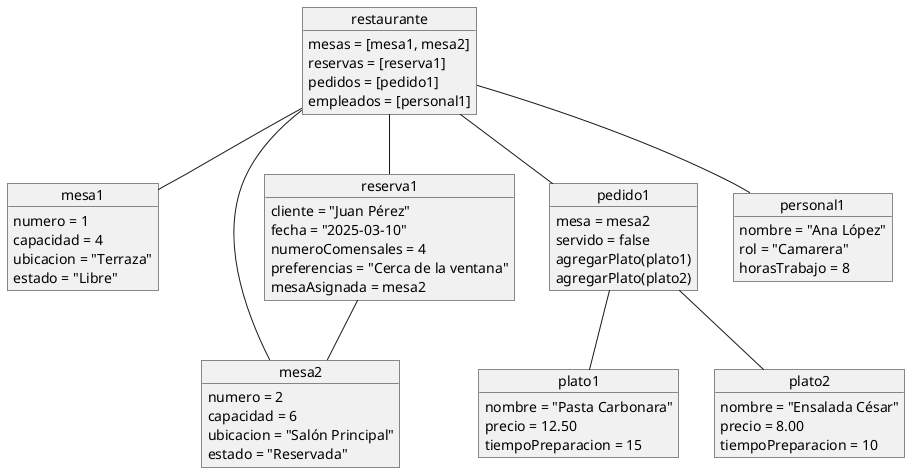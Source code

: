 @startuml

object mesa1 {
    numero = 1
    capacidad = 4
    ubicacion = "Terraza"
    estado = "Libre"
}

object mesa2 {
    numero = 2
    capacidad = 6
    ubicacion = "Salón Principal"
    estado = "Reservada"
}

object reserva1 {
    cliente = "Juan Pérez"
    fecha = "2025-03-10"
    numeroComensales = 4
    preferencias = "Cerca de la ventana"
    mesaAsignada = mesa2
}

object pedido1 {
    mesa = mesa2
    servido = false
}

object plato1 {
    nombre = "Pasta Carbonara"
    precio = 12.50
    tiempoPreparacion = 15
}

object plato2 {
    nombre = "Ensalada César"
    precio = 8.00
    tiempoPreparacion = 10
}

pedido1 : agregarPlato(plato1)
pedido1 : agregarPlato(plato2)

object personal1 {
    nombre = "Ana López"
    rol = "Camarera"
    horasTrabajo = 8
}

object restaurante {
    mesas = [mesa1, mesa2]
    reservas = [reserva1]
    pedidos = [pedido1]
    empleados = [personal1]
}

restaurante -- mesa1
restaurante -- mesa2
restaurante -- reserva1
restaurante -- pedido1
restaurante -- personal1

pedido1 -- plato1
pedido1 -- plato2
reserva1 -- mesa2

@enduml

